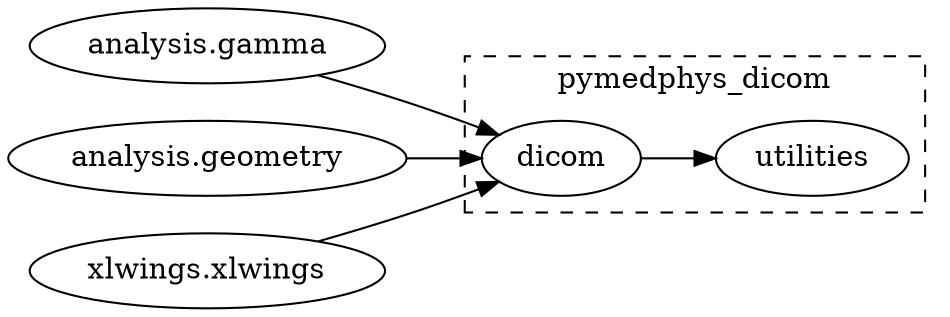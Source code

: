 
        strict digraph  {
            graph [ordering="out"];
            rankdir = LR;
            subgraph cluster_0 {
                "pymedphys_dicom.dicom";
"pymedphys_dicom.utilities";

                label = "pymedphys_dicom";
                style = dashed;
                
            { rank = same; "pymedphys_dicom.utilities"; }
            
            { rank = same; "pymedphys_dicom.dicom"; }
            
            }
            "pymedphys_analysis.gamma" [label="analysis.gamma"];
"pymedphys_analysis.geometry" [label="analysis.geometry"];
"pymedphys_dicom.dicom" [label="dicom"];
"pymedphys_dicom.utilities" [label="utilities"];
"pymedphys_xlwings.xlwings" [label="xlwings.xlwings"];

            { rank = same; "pymedphys_analysis.gamma"; "pymedphys_analysis.geometry"; "pymedphys_xlwings.xlwings"; }

            "pymedphys_dicom.dicom" -> "pymedphys_dicom.utilities";
"pymedphys_analysis.gamma" -> "pymedphys_dicom.dicom";
"pymedphys_analysis.geometry" -> "pymedphys_dicom.dicom";
"pymedphys_xlwings.xlwings" -> "pymedphys_dicom.dicom";
"pymedphys_dicom.dicom" -> "pymedphys_dicom.utilities";

        }
    
